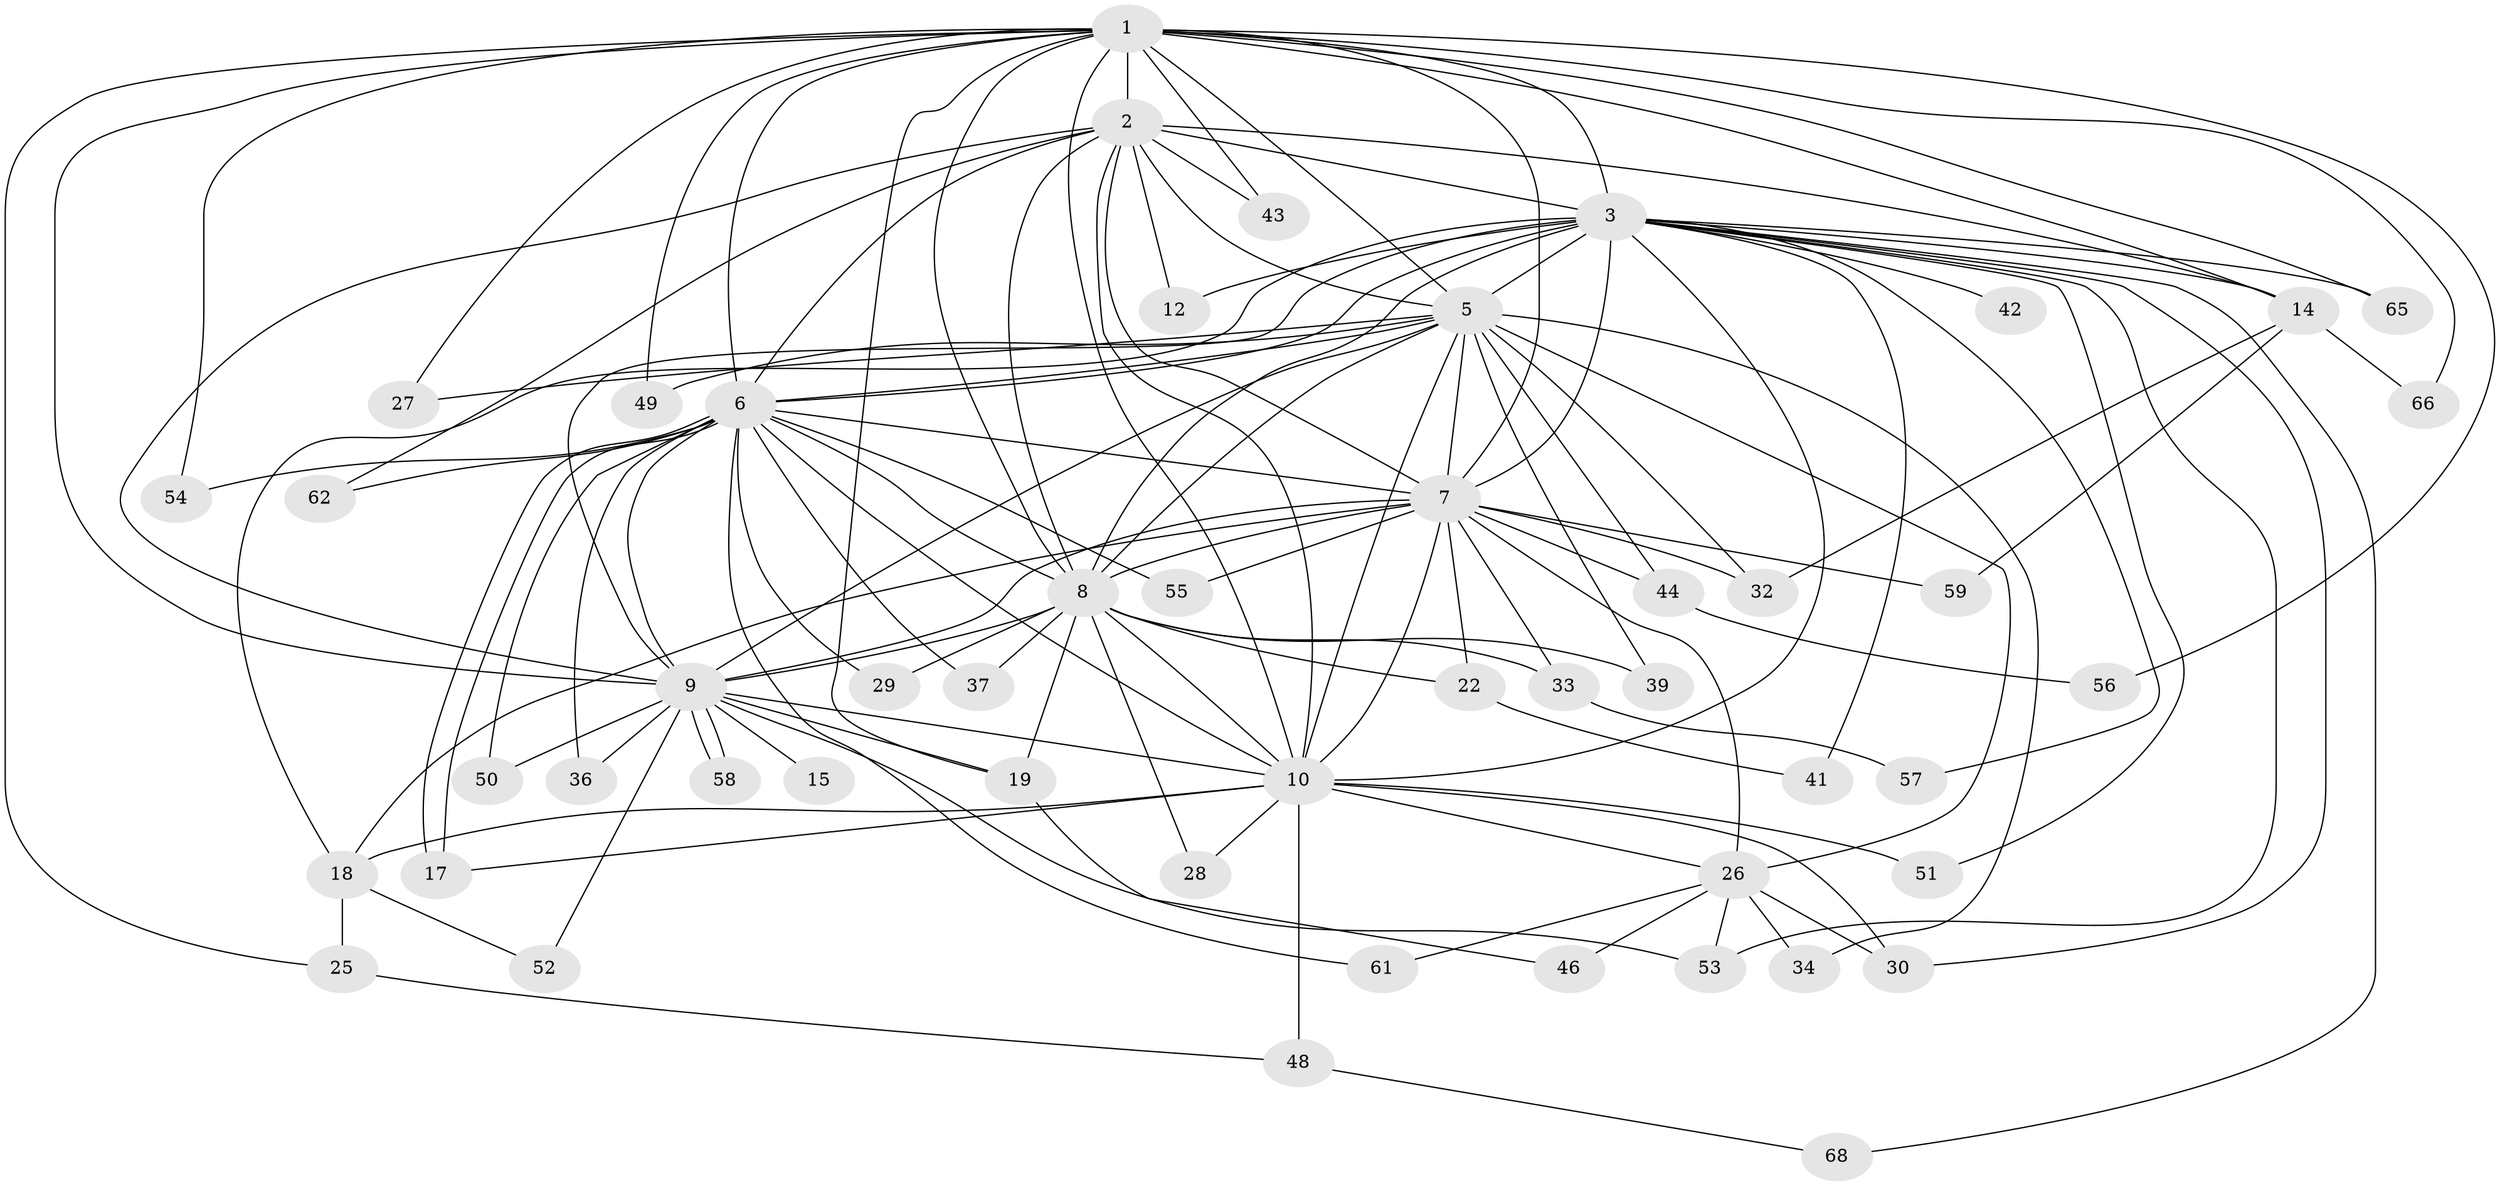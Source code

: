// original degree distribution, {18: 0.014705882352941176, 16: 0.04411764705882353, 15: 0.014705882352941176, 17: 0.04411764705882353, 14: 0.014705882352941176, 20: 0.014705882352941176, 4: 0.08823529411764706, 2: 0.5441176470588235, 3: 0.16176470588235295, 7: 0.014705882352941176, 5: 0.029411764705882353, 8: 0.014705882352941176}
// Generated by graph-tools (version 1.1) at 2025/11/02/27/25 16:11:05]
// undirected, 50 vertices, 124 edges
graph export_dot {
graph [start="1"]
  node [color=gray90,style=filled];
  1 [super="+11"];
  2 [super="+35"];
  3 [super="+4"];
  5 [super="+31"];
  6 [super="+24"];
  7 [super="+20"];
  8 [super="+16"];
  9 [super="+13"];
  10 [super="+67"];
  12;
  14 [super="+21"];
  15;
  17;
  18 [super="+23"];
  19 [super="+38"];
  22;
  25;
  26 [super="+47"];
  27;
  28;
  29;
  30 [super="+45"];
  32 [super="+40"];
  33 [super="+60"];
  34;
  36;
  37;
  39;
  41;
  42;
  43;
  44;
  46;
  48 [super="+63"];
  49;
  50;
  51;
  52;
  53 [super="+64"];
  54;
  55;
  56;
  57;
  58;
  59;
  61;
  62;
  65;
  66;
  68;
  1 -- 2 [weight=2];
  1 -- 3 [weight=2];
  1 -- 5;
  1 -- 6;
  1 -- 7;
  1 -- 8;
  1 -- 9;
  1 -- 10;
  1 -- 14;
  1 -- 19;
  1 -- 25;
  1 -- 27;
  1 -- 49;
  1 -- 54;
  1 -- 56;
  1 -- 66;
  1 -- 65;
  1 -- 43;
  2 -- 3 [weight=2];
  2 -- 5;
  2 -- 6;
  2 -- 7;
  2 -- 8;
  2 -- 9;
  2 -- 10;
  2 -- 12;
  2 -- 43;
  2 -- 62;
  2 -- 14;
  3 -- 5 [weight=2];
  3 -- 6 [weight=2];
  3 -- 7 [weight=2];
  3 -- 8 [weight=2];
  3 -- 9 [weight=3];
  3 -- 10 [weight=2];
  3 -- 12;
  3 -- 18;
  3 -- 41;
  3 -- 42 [weight=2];
  3 -- 57;
  3 -- 68;
  3 -- 65;
  3 -- 14;
  3 -- 51;
  3 -- 53;
  3 -- 30;
  5 -- 6;
  5 -- 7;
  5 -- 8;
  5 -- 9 [weight=2];
  5 -- 10;
  5 -- 26;
  5 -- 27;
  5 -- 32;
  5 -- 34;
  5 -- 39;
  5 -- 44;
  5 -- 49;
  6 -- 7;
  6 -- 8 [weight=2];
  6 -- 9;
  6 -- 10;
  6 -- 17;
  6 -- 17;
  6 -- 29;
  6 -- 36;
  6 -- 50;
  6 -- 54;
  6 -- 62;
  6 -- 37;
  6 -- 55;
  6 -- 61;
  7 -- 8 [weight=2];
  7 -- 9;
  7 -- 10;
  7 -- 18;
  7 -- 22;
  7 -- 44;
  7 -- 55;
  7 -- 26;
  7 -- 33;
  7 -- 59;
  7 -- 32;
  8 -- 9 [weight=2];
  8 -- 10;
  8 -- 19;
  8 -- 28;
  8 -- 39;
  8 -- 33;
  8 -- 37;
  8 -- 22;
  8 -- 29;
  9 -- 10;
  9 -- 15 [weight=2];
  9 -- 36;
  9 -- 50;
  9 -- 52;
  9 -- 58;
  9 -- 58;
  9 -- 19;
  9 -- 53;
  10 -- 26;
  10 -- 28;
  10 -- 30;
  10 -- 48 [weight=2];
  10 -- 51;
  10 -- 17;
  10 -- 18;
  14 -- 59;
  14 -- 32;
  14 -- 66;
  18 -- 25;
  18 -- 52;
  19 -- 46;
  22 -- 41;
  25 -- 48;
  26 -- 34;
  26 -- 46;
  26 -- 53;
  26 -- 61;
  26 -- 30;
  33 -- 57 [weight=2];
  44 -- 56;
  48 -- 68;
}
